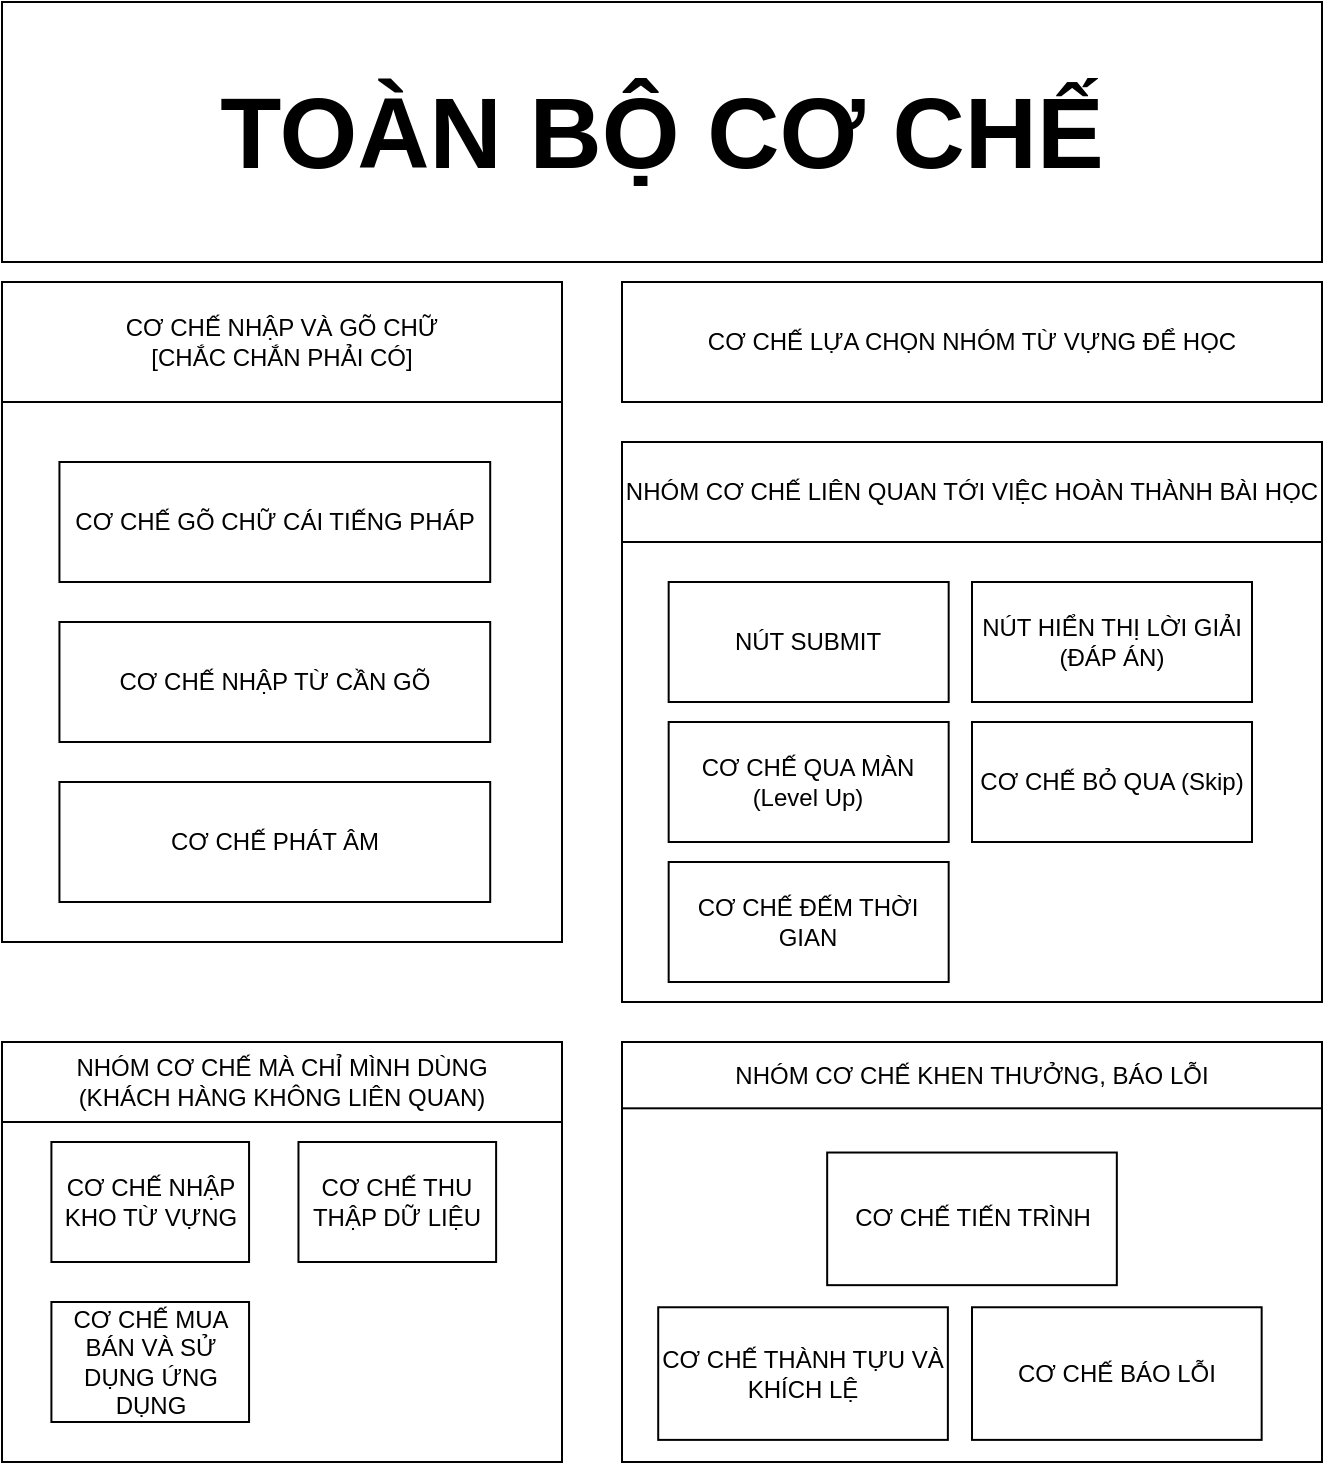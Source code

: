 <mxfile version="26.0.10" pages="7">
  <diagram name="ALL" id="ZN1mlb7lfTeKt8m_AknO">
    <mxGraphModel dx="1958" dy="793" grid="1" gridSize="10" guides="1" tooltips="1" connect="1" arrows="1" fold="1" page="1" pageScale="1" pageWidth="827" pageHeight="1169" math="0" shadow="0">
      <root>
        <mxCell id="0" />
        <mxCell id="1" parent="0" />
        <mxCell id="XIO0Y5FDvLYj2nLNnGY_-6" value="CƠ CHẾ LỰA CHỌN NHÓM TỪ VỰNG ĐỂ HỌC" style="rounded=0;whiteSpace=wrap;html=1;" vertex="1" parent="1">
          <mxGeometry x="340" y="160" width="350" height="60" as="geometry" />
        </mxCell>
        <mxCell id="Ub45Q-FvhZBxUTnayRsv-3" value="" style="group" vertex="1" connectable="0" parent="1">
          <mxGeometry x="30" y="540" width="280" height="210" as="geometry" />
        </mxCell>
        <mxCell id="Ub45Q-FvhZBxUTnayRsv-1" value="" style="rounded=0;whiteSpace=wrap;html=1;" vertex="1" parent="Ub45Q-FvhZBxUTnayRsv-3">
          <mxGeometry width="280" height="210" as="geometry" />
        </mxCell>
        <mxCell id="XIO0Y5FDvLYj2nLNnGY_-9" value="CƠ CHẾ NHẬP KHO TỪ VỰNG" style="rounded=0;whiteSpace=wrap;html=1;" vertex="1" parent="Ub45Q-FvhZBxUTnayRsv-3">
          <mxGeometry x="24.706" y="50" width="98.824" height="60" as="geometry" />
        </mxCell>
        <mxCell id="XIO0Y5FDvLYj2nLNnGY_-12" value="CƠ CHẾ THU THẬP DỮ LIỆU" style="rounded=0;whiteSpace=wrap;html=1;" vertex="1" parent="Ub45Q-FvhZBxUTnayRsv-3">
          <mxGeometry x="148.235" y="50" width="98.824" height="60" as="geometry" />
        </mxCell>
        <mxCell id="XIO0Y5FDvLYj2nLNnGY_-14" value="CƠ CHẾ MUA BÁN VÀ SỬ DỤNG ỨNG DỤNG" style="rounded=0;whiteSpace=wrap;html=1;" vertex="1" parent="Ub45Q-FvhZBxUTnayRsv-3">
          <mxGeometry x="24.706" y="130" width="98.824" height="60" as="geometry" />
        </mxCell>
        <mxCell id="Ub45Q-FvhZBxUTnayRsv-4" value="NHÓM CƠ CHẾ MÀ CHỈ MÌNH DÙNG&lt;div&gt;(KHÁCH HÀNG KHÔNG LIÊN QUAN)&lt;/div&gt;" style="rounded=0;whiteSpace=wrap;html=1;" vertex="1" parent="Ub45Q-FvhZBxUTnayRsv-3">
          <mxGeometry width="280" height="40" as="geometry" />
        </mxCell>
        <mxCell id="Ub45Q-FvhZBxUTnayRsv-6" value="" style="group" vertex="1" connectable="0" parent="1">
          <mxGeometry x="30" y="160" width="280" height="330" as="geometry" />
        </mxCell>
        <mxCell id="XIO0Y5FDvLYj2nLNnGY_-22" value="" style="rounded=0;whiteSpace=wrap;html=1;" vertex="1" parent="Ub45Q-FvhZBxUTnayRsv-6">
          <mxGeometry width="280" height="330" as="geometry" />
        </mxCell>
        <mxCell id="XIO0Y5FDvLYj2nLNnGY_-1" value="CƠ CHẾ NHẬP TỪ CẦN GÕ" style="rounded=0;whiteSpace=wrap;html=1;" vertex="1" parent="Ub45Q-FvhZBxUTnayRsv-6">
          <mxGeometry x="28.718" y="170" width="215.385" height="60" as="geometry" />
        </mxCell>
        <mxCell id="XIO0Y5FDvLYj2nLNnGY_-8" value="CƠ CHẾ PHÁT ÂM" style="rounded=0;whiteSpace=wrap;html=1;" vertex="1" parent="Ub45Q-FvhZBxUTnayRsv-6">
          <mxGeometry x="28.718" y="250" width="215.385" height="60" as="geometry" />
        </mxCell>
        <mxCell id="XIO0Y5FDvLYj2nLNnGY_-15" value="CƠ CHẾ GÕ CHỮ CÁI TIẾNG PHÁP" style="rounded=0;whiteSpace=wrap;html=1;" vertex="1" parent="Ub45Q-FvhZBxUTnayRsv-6">
          <mxGeometry x="28.718" y="90" width="215.385" height="60" as="geometry" />
        </mxCell>
        <mxCell id="Ub45Q-FvhZBxUTnayRsv-5" value="CƠ CHẾ NHẬP VÀ GÕ CHỮ&lt;div&gt;[CHẮC CHẮN PHẢI CÓ]&lt;/div&gt;" style="rounded=0;whiteSpace=wrap;html=1;" vertex="1" parent="Ub45Q-FvhZBxUTnayRsv-6">
          <mxGeometry width="280" height="60" as="geometry" />
        </mxCell>
        <mxCell id="Ub45Q-FvhZBxUTnayRsv-8" value="" style="group" vertex="1" connectable="0" parent="1">
          <mxGeometry x="340" y="540" width="350" height="210" as="geometry" />
        </mxCell>
        <mxCell id="Ub45Q-FvhZBxUTnayRsv-7" value="" style="rounded=0;whiteSpace=wrap;html=1;" vertex="1" parent="Ub45Q-FvhZBxUTnayRsv-8">
          <mxGeometry width="350" height="210.0" as="geometry" />
        </mxCell>
        <mxCell id="XIO0Y5FDvLYj2nLNnGY_-10" value="CƠ CHẾ TIẾN TRÌNH" style="rounded=0;whiteSpace=wrap;html=1;" vertex="1" parent="Ub45Q-FvhZBxUTnayRsv-8">
          <mxGeometry x="102.586" y="55.263" width="144.828" height="66.316" as="geometry" />
        </mxCell>
        <mxCell id="XIO0Y5FDvLYj2nLNnGY_-11" value="CƠ CHẾ THÀNH TỰU VÀ KHÍCH LỆ" style="rounded=0;whiteSpace=wrap;html=1;" vertex="1" parent="Ub45Q-FvhZBxUTnayRsv-8">
          <mxGeometry x="18.103" y="132.632" width="144.828" height="66.316" as="geometry" />
        </mxCell>
        <mxCell id="XIO0Y5FDvLYj2nLNnGY_-13" value="CƠ CHẾ BÁO LỖI" style="rounded=0;whiteSpace=wrap;html=1;" vertex="1" parent="Ub45Q-FvhZBxUTnayRsv-8">
          <mxGeometry x="175" y="132.632" width="144.828" height="66.316" as="geometry" />
        </mxCell>
        <mxCell id="Ub45Q-FvhZBxUTnayRsv-9" value="NHÓM CƠ CHẾ KHEN THƯỞNG, BÁO LỖI" style="rounded=0;whiteSpace=wrap;html=1;" vertex="1" parent="Ub45Q-FvhZBxUTnayRsv-8">
          <mxGeometry width="350" height="33.158" as="geometry" />
        </mxCell>
        <mxCell id="Ub45Q-FvhZBxUTnayRsv-12" value="" style="group" vertex="1" connectable="0" parent="1">
          <mxGeometry x="340" y="240" width="350" height="280" as="geometry" />
        </mxCell>
        <mxCell id="Ub45Q-FvhZBxUTnayRsv-10" value="" style="rounded=0;whiteSpace=wrap;html=1;" vertex="1" parent="Ub45Q-FvhZBxUTnayRsv-12">
          <mxGeometry width="350" height="280" as="geometry" />
        </mxCell>
        <mxCell id="XIO0Y5FDvLYj2nLNnGY_-2" value="NÚT SUBMIT" style="rounded=0;whiteSpace=wrap;html=1;" vertex="1" parent="Ub45Q-FvhZBxUTnayRsv-12">
          <mxGeometry x="23.333" y="70" width="140" height="60" as="geometry" />
        </mxCell>
        <mxCell id="XIO0Y5FDvLYj2nLNnGY_-3" value="NÚT HIỂN THỊ LỜI GIẢI (ĐÁP ÁN)" style="rounded=0;whiteSpace=wrap;html=1;" vertex="1" parent="Ub45Q-FvhZBxUTnayRsv-12">
          <mxGeometry x="175" y="70" width="140" height="60" as="geometry" />
        </mxCell>
        <mxCell id="XIO0Y5FDvLYj2nLNnGY_-4" value="CƠ CHẾ QUA MÀN (Level Up)" style="rounded=0;whiteSpace=wrap;html=1;" vertex="1" parent="Ub45Q-FvhZBxUTnayRsv-12">
          <mxGeometry x="23.333" y="140" width="140" height="60" as="geometry" />
        </mxCell>
        <mxCell id="XIO0Y5FDvLYj2nLNnGY_-5" value="CƠ CHẾ BỎ QUA (Skip)" style="rounded=0;whiteSpace=wrap;html=1;" vertex="1" parent="Ub45Q-FvhZBxUTnayRsv-12">
          <mxGeometry x="175" y="140" width="140" height="60" as="geometry" />
        </mxCell>
        <mxCell id="Ub45Q-FvhZBxUTnayRsv-11" value="CƠ CHẾ ĐẾM THỜI GIAN" style="rounded=0;whiteSpace=wrap;html=1;" vertex="1" parent="Ub45Q-FvhZBxUTnayRsv-12">
          <mxGeometry x="23.333" y="210" width="140" height="60" as="geometry" />
        </mxCell>
        <mxCell id="Ub45Q-FvhZBxUTnayRsv-13" value="NHÓM CƠ CHẾ LIÊN QUAN TỚI VIỆC HOÀN THÀNH BÀI HỌC" style="rounded=0;whiteSpace=wrap;html=1;" vertex="1" parent="Ub45Q-FvhZBxUTnayRsv-12">
          <mxGeometry width="350" height="50" as="geometry" />
        </mxCell>
        <mxCell id="4pHzC17ug37LWDm5Vx2m-1" value="&lt;b&gt;&lt;font style=&quot;font-size: 50px;&quot;&gt;TOÀN BỘ CƠ CHẾ&lt;/font&gt;&lt;/b&gt;" style="rounded=0;whiteSpace=wrap;html=1;" vertex="1" parent="1">
          <mxGeometry x="30" y="20" width="660" height="130" as="geometry" />
        </mxCell>
      </root>
    </mxGraphModel>
  </diagram>
  <diagram id="pQ56sqq-FFJ59R_ujYmW" name="Giao diện khởi động lần đầu tiên">
    <mxGraphModel dx="1114" dy="600" grid="1" gridSize="10" guides="1" tooltips="1" connect="1" arrows="1" fold="1" page="1" pageScale="1" pageWidth="827" pageHeight="1169" math="0" shadow="0">
      <root>
        <mxCell id="0" />
        <mxCell id="1" parent="0" />
        <mxCell id="-hiP7BQrN0IpD2RlHJSb-1" value="" style="rounded=0;whiteSpace=wrap;html=1;" parent="1" vertex="1">
          <mxGeometry x="80" y="40" width="680" height="440" as="geometry" />
        </mxCell>
        <mxCell id="-hiP7BQrN0IpD2RlHJSb-2" value="Bienvenue à&amp;nbsp;Français Facile !&lt;div&gt;Chào mừng đến với Tiếng Pháp Cực Dễ!&lt;/div&gt;" style="rounded=0;whiteSpace=wrap;html=1;" parent="1" vertex="1">
          <mxGeometry x="120" y="70" width="600" height="60" as="geometry" />
        </mxCell>
        <mxCell id="-hiP7BQrN0IpD2RlHJSb-4" value="Ton nom :&lt;div&gt;Tên của bạn là:&lt;/div&gt;" style="rounded=0;whiteSpace=wrap;html=1;" parent="1" vertex="1">
          <mxGeometry x="310" y="180" width="219" height="80" as="geometry" />
        </mxCell>
        <mxCell id="-hiP7BQrN0IpD2RlHJSb-5" value="[Người dùng nhập tên]" style="rounded=0;whiteSpace=wrap;html=1;" parent="1" vertex="1">
          <mxGeometry x="310" y="260" width="220" height="40" as="geometry" />
        </mxCell>
        <mxCell id="-hiP7BQrN0IpD2RlHJSb-6" value="Connais-tu ?&lt;div&gt;Bạn có biết?&lt;/div&gt;&lt;div&gt;&lt;br&gt;&lt;/div&gt;&lt;div&gt;Người Pháp sẽ viết dấu ?, dấu ! và dấu : cách ra một khoảng chứ không viết liền ngay sau chữ cái cuối cùng của từ.&lt;/div&gt;" style="rounded=0;whiteSpace=wrap;html=1;" parent="1" vertex="1">
          <mxGeometry x="107.5" y="403" width="625" height="60" as="geometry" />
        </mxCell>
        <mxCell id="-hiP7BQrN0IpD2RlHJSb-7" value="Note: Hiện tôi đang làm giao diện minh họa cho dạng ngôn ngữ Pháp - Việt" style="rounded=0;whiteSpace=wrap;html=1;" parent="1" vertex="1">
          <mxGeometry x="180" y="525" width="480" height="60" as="geometry" />
        </mxCell>
        <mxCell id="-hiP7BQrN0IpD2RlHJSb-9" style="edgeStyle=orthogonalEdgeStyle;rounded=0;orthogonalLoop=1;jettySize=auto;html=1;exitX=0;exitY=0.5;exitDx=0;exitDy=0;" parent="1" source="-hiP7BQrN0IpD2RlHJSb-8" target="-hiP7BQrN0IpD2RlHJSb-4" edge="1">
          <mxGeometry relative="1" as="geometry" />
        </mxCell>
        <mxCell id="-hiP7BQrN0IpD2RlHJSb-8" value="LƯU TRỮ LẠI TÊN NGƯỜI DÙNG" style="rounded=0;whiteSpace=wrap;html=1;" parent="1" vertex="1">
          <mxGeometry x="840" y="190" width="120" height="60" as="geometry" />
        </mxCell>
        <mxCell id="u_0W-KByVZsm0fKi6e11-1" value="Từ sau khi người dùng mở app sẽ không hiện lại phần này nữa, trừ phi người dùng thay đổi trong phần CÀI ĐẶT" style="rounded=0;whiteSpace=wrap;html=1;" parent="1" vertex="1">
          <mxGeometry x="840" y="270" width="120" height="120" as="geometry" />
        </mxCell>
      </root>
    </mxGraphModel>
  </diagram>
  <diagram id="346f18_8mlQG37qP7-R8" name="Giao diện sau khởi động lần đầu">
    <mxGraphModel dx="1114" dy="600" grid="1" gridSize="10" guides="1" tooltips="1" connect="1" arrows="1" fold="1" page="1" pageScale="1" pageWidth="827" pageHeight="1169" math="0" shadow="0">
      <root>
        <mxCell id="0" />
        <mxCell id="1" parent="0" />
      </root>
    </mxGraphModel>
  </diagram>
  <diagram id="u6WjMOrwN6BXmAE9Ph20" name="Giao diện khởi động">
    <mxGraphModel dx="1114" dy="600" grid="1" gridSize="10" guides="1" tooltips="1" connect="1" arrows="1" fold="1" page="1" pageScale="1" pageWidth="827" pageHeight="1169" math="0" shadow="0">
      <root>
        <mxCell id="0" />
        <mxCell id="1" parent="0" />
        <mxCell id="OCQtZUmazyRl_-dXzoCZ-1" value="&lt;div&gt;&lt;font style=&quot;font-size: 20px;&quot;&gt;BIENVENUE [NOM]&lt;/font&gt;&lt;/div&gt;&lt;font style=&quot;font-size: 20px;&quot;&gt;XIN CHÀO [TÊN NGƯỜI DÙNG]&lt;/font&gt;" style="rounded=0;whiteSpace=wrap;html=1;" vertex="1" parent="1">
          <mxGeometry x="80" y="40" width="680" height="440" as="geometry" />
        </mxCell>
      </root>
    </mxGraphModel>
  </diagram>
  <diagram id="GZ1g1rMF2pM6FP-a_3gH" name="Giao diện sau khởi động">
    <mxGraphModel dx="1114" dy="600" grid="1" gridSize="10" guides="1" tooltips="1" connect="1" arrows="1" fold="1" page="1" pageScale="1" pageWidth="827" pageHeight="1169" math="0" shadow="0">
      <root>
        <mxCell id="0" />
        <mxCell id="1" parent="0" />
      </root>
    </mxGraphModel>
  </diagram>
  <diagram id="zZ3UNk8vEZopsVEvzaGC" name="Giao diện lựa chọn bài học">
    <mxGraphModel dx="1114" dy="600" grid="1" gridSize="10" guides="1" tooltips="1" connect="1" arrows="1" fold="1" page="1" pageScale="1" pageWidth="827" pageHeight="1169" math="0" shadow="0">
      <root>
        <mxCell id="0" />
        <mxCell id="1" parent="0" />
        <mxCell id="z5F415sfFZaKuBhk1R_M-1" value="" style="rounded=0;whiteSpace=wrap;html=1;" vertex="1" parent="1">
          <mxGeometry x="60" y="40" width="710" height="490" as="geometry" />
        </mxCell>
        <mxCell id="z5F415sfFZaKuBhk1R_M-2" value="LỰA CHỌN BÀI HỌC" style="rounded=0;whiteSpace=wrap;html=1;" vertex="1" parent="1">
          <mxGeometry x="90" y="60" width="650" height="60" as="geometry" />
        </mxCell>
      </root>
    </mxGraphModel>
  </diagram>
  <diagram id="xxrT2PKjH6neZHoUIXhL" name="Giao diện gõ chữ">
    <mxGraphModel dx="1114" dy="600" grid="1" gridSize="10" guides="1" tooltips="1" connect="1" arrows="1" fold="1" page="1" pageScale="1" pageWidth="827" pageHeight="1169" math="0" shadow="0">
      <root>
        <mxCell id="0" />
        <mxCell id="1" parent="0" />
        <mxCell id="tlm93C_P4m1bSlr_sq-g-1" value="&lt;font style=&quot;font-size: 30px;&quot;&gt;la lune&lt;/font&gt;&lt;div&gt;&lt;span style=&quot;font-size: 30px;&quot;&gt;&lt;br&gt;&lt;/span&gt;&lt;div&gt;&lt;div&gt;&lt;font style=&quot;&quot;&gt;&lt;span style=&quot;background-color: transparent; font-size: 18px;&quot;&gt;la lyn&lt;/span&gt;&lt;/font&gt;&lt;/div&gt;&lt;div&gt;&lt;font style=&quot;&quot;&gt;&lt;span style=&quot;font-size: 15px;&quot;&gt;mặt trăng&lt;/span&gt;&lt;/font&gt;&lt;/div&gt;&lt;div&gt;&lt;font style=&quot;font-size: 15px;&quot;&gt;&lt;br&gt;&lt;/font&gt;&lt;/div&gt;&lt;/div&gt;&lt;/div&gt;" style="rounded=0;whiteSpace=wrap;html=1;" vertex="1" parent="1">
          <mxGeometry x="70" y="60" width="720" height="510" as="geometry" />
        </mxCell>
      </root>
    </mxGraphModel>
  </diagram>
</mxfile>
